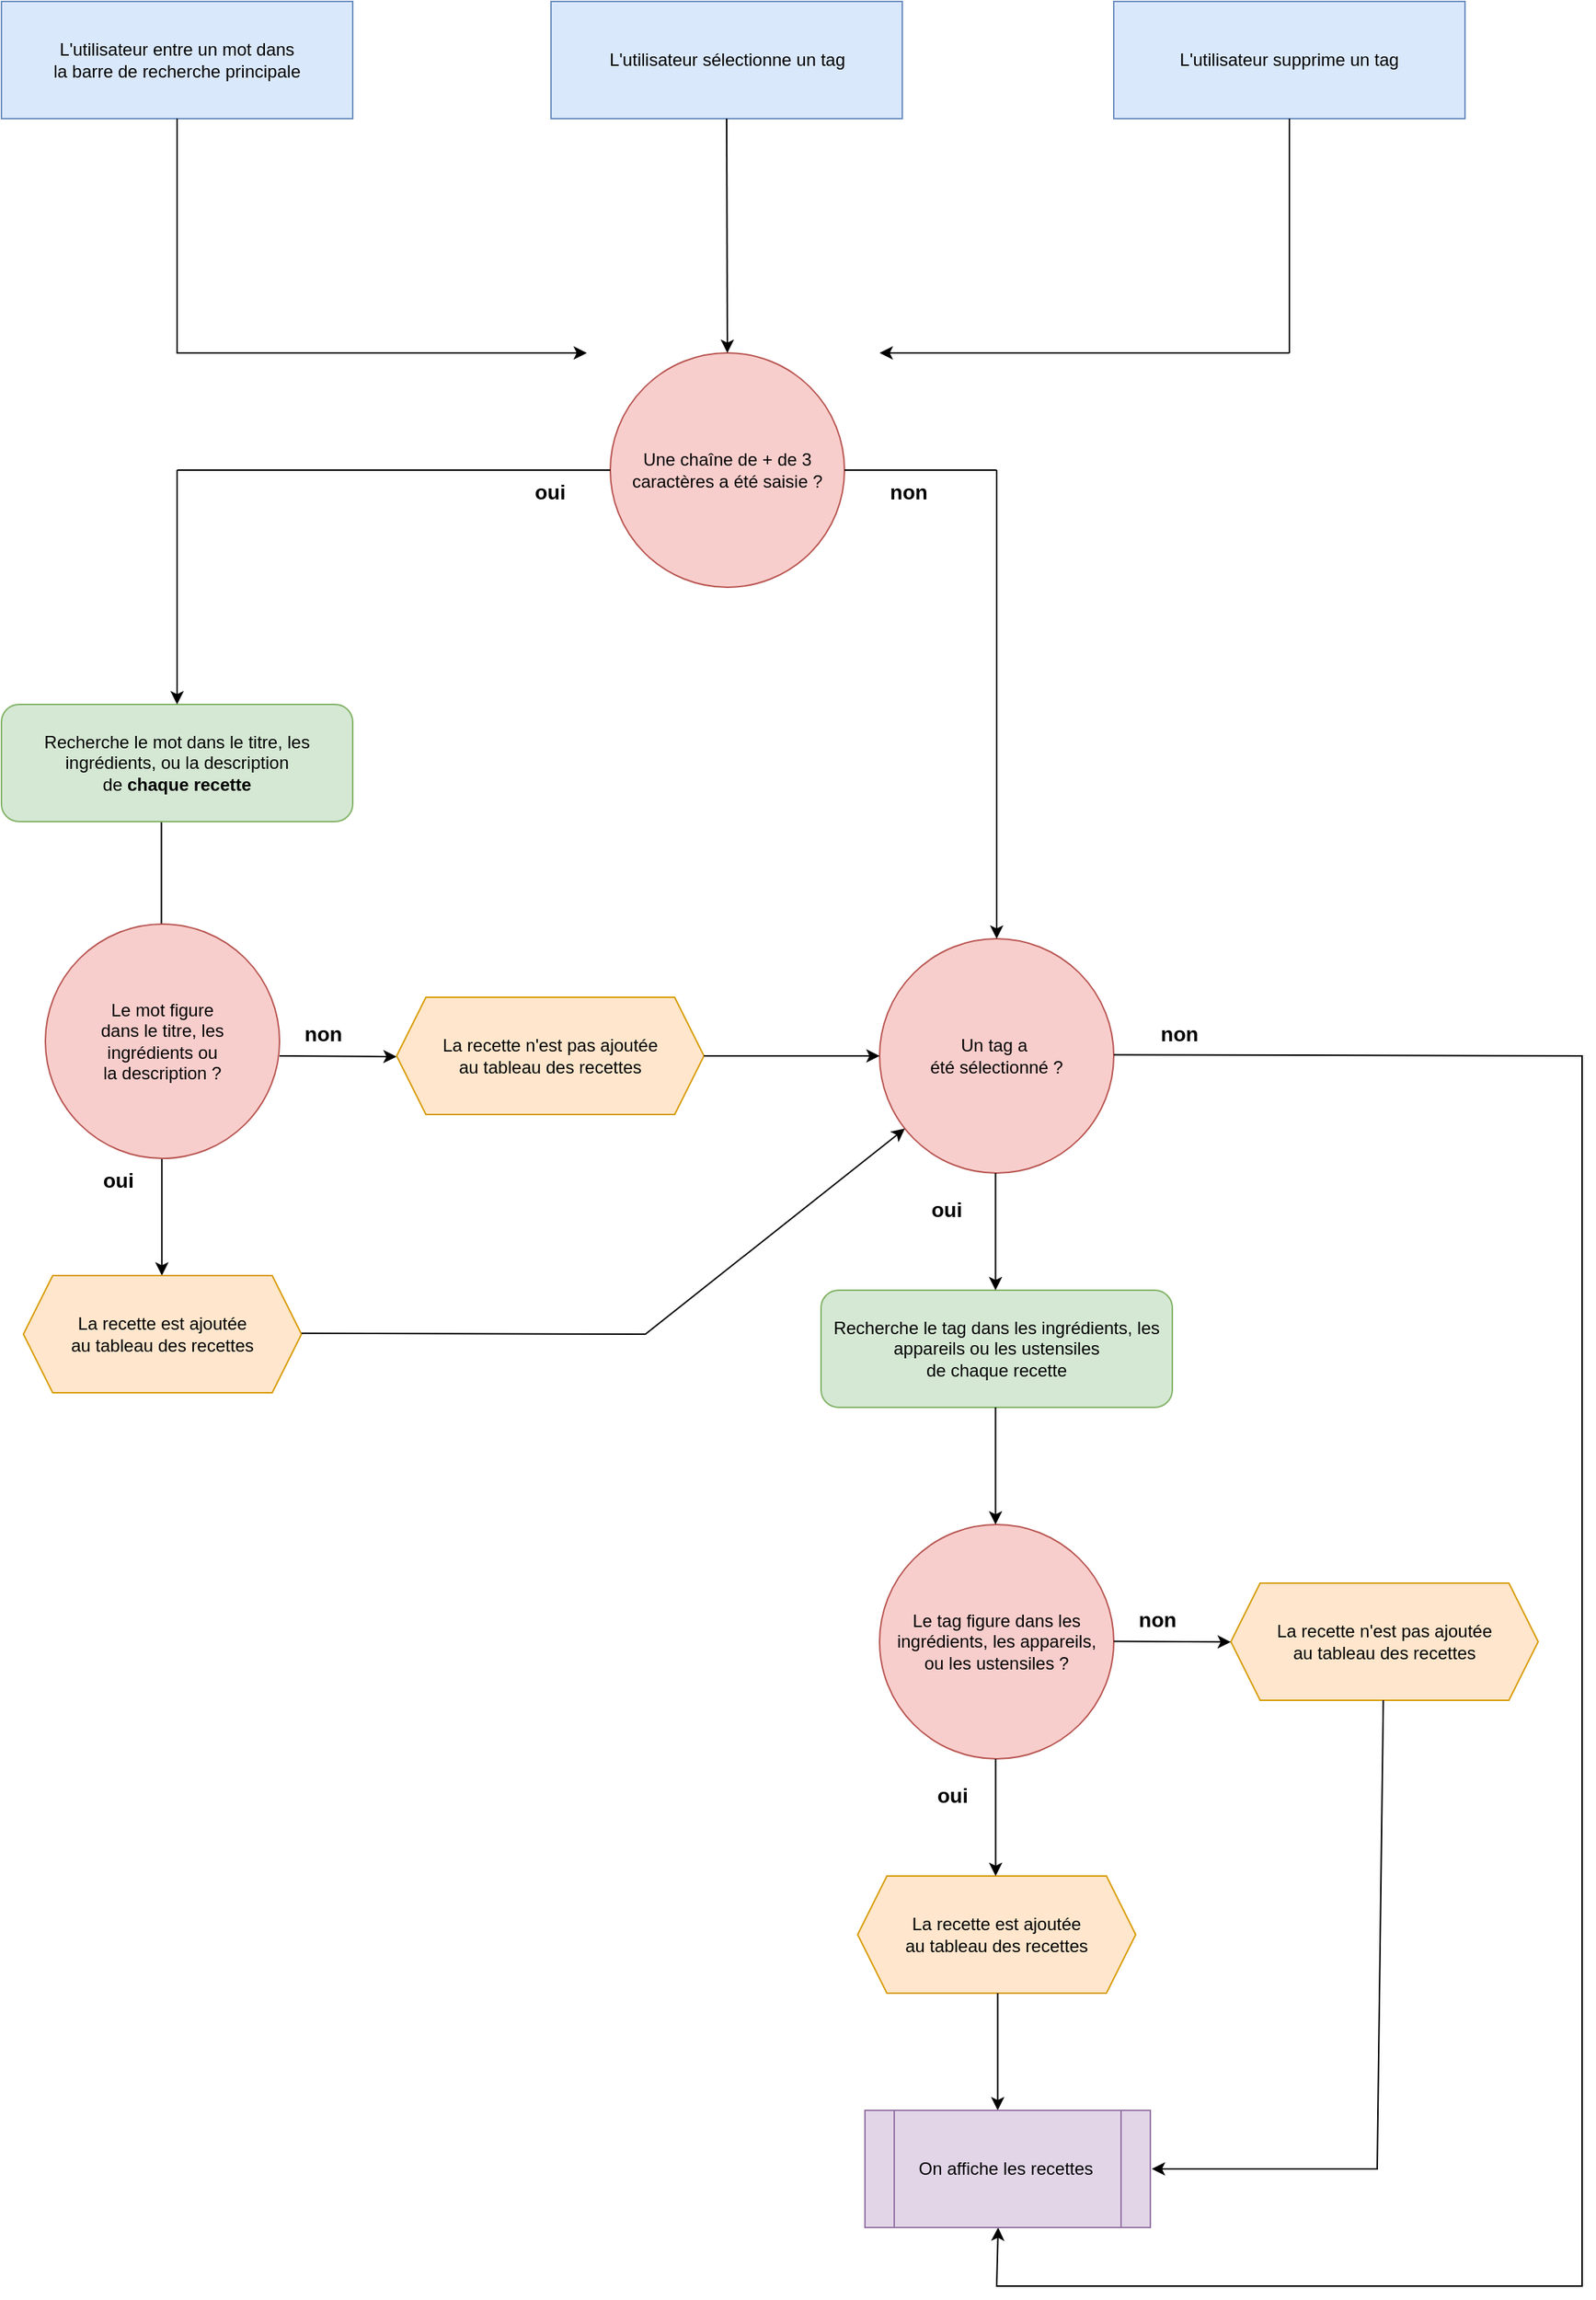 <mxfile version="20.8.13" type="github">
  <diagram id="SUC0Z8MnFJsgT6DpImHR" name="Page-1">
    <mxGraphModel dx="2669" dy="773" grid="1" gridSize="10" guides="1" tooltips="1" connect="1" arrows="1" fold="1" page="1" pageScale="1" pageWidth="1169" pageHeight="827" math="0" shadow="0">
      <root>
        <mxCell id="0" />
        <mxCell id="1" parent="0" />
        <mxCell id="g6beEZowlGTFlbzo3jG1-1" value="L&#39;utilisateur entre un mot dans &lt;br&gt;la barre de recherche principale" style="rounded=0;whiteSpace=wrap;html=1;fillColor=#dae8fc;strokeColor=#6c8ebf;" parent="1" vertex="1">
          <mxGeometry x="-1120" y="80" width="240" height="80" as="geometry" />
        </mxCell>
        <mxCell id="g6beEZowlGTFlbzo3jG1-5" value="" style="endArrow=classic;html=1;rounded=0;" parent="1" edge="1">
          <mxGeometry width="50" height="50" relative="1" as="geometry">
            <mxPoint x="-930" y="800" as="sourcePoint" />
            <mxPoint x="-850" y="800.5" as="targetPoint" />
          </mxGeometry>
        </mxCell>
        <mxCell id="g6beEZowlGTFlbzo3jG1-6" value="" style="endArrow=classic;html=1;rounded=0;" parent="1" edge="1">
          <mxGeometry width="50" height="50" relative="1" as="geometry">
            <mxPoint x="-1010.38" y="870" as="sourcePoint" />
            <mxPoint x="-1010.38" y="950" as="targetPoint" />
          </mxGeometry>
        </mxCell>
        <mxCell id="g6beEZowlGTFlbzo3jG1-8" value="" style="endArrow=classic;html=1;rounded=0;" parent="1" edge="1">
          <mxGeometry x="-1" y="-252" width="50" height="50" relative="1" as="geometry">
            <mxPoint x="-1010.71" y="640" as="sourcePoint" />
            <mxPoint x="-1010.71" y="720" as="targetPoint" />
            <mxPoint x="223" y="-250" as="offset" />
          </mxGeometry>
        </mxCell>
        <mxCell id="g6beEZowlGTFlbzo3jG1-9" value="La recette est ajoutée &lt;br&gt;au tableau des recettes" style="shape=hexagon;perimeter=hexagonPerimeter2;whiteSpace=wrap;html=1;fixedSize=1;fillColor=#ffe6cc;strokeColor=#d79b00;" parent="1" vertex="1">
          <mxGeometry x="-1105" y="950" width="190" height="80" as="geometry" />
        </mxCell>
        <mxCell id="g6beEZowlGTFlbzo3jG1-11" value="oui" style="text;html=1;strokeColor=none;fillColor=none;align=center;verticalAlign=middle;whiteSpace=wrap;rounded=0;fontStyle=1;fontSize=14;" parent="1" vertex="1">
          <mxGeometry x="-1070" y="870" width="60" height="30" as="geometry" />
        </mxCell>
        <mxCell id="g6beEZowlGTFlbzo3jG1-12" value="&lt;font style=&quot;font-size: 14px;&quot;&gt;non&lt;/font&gt;" style="text;html=1;strokeColor=none;fillColor=none;align=center;verticalAlign=middle;whiteSpace=wrap;rounded=0;fontStyle=1" parent="1" vertex="1">
          <mxGeometry x="-930" y="770" width="60" height="30" as="geometry" />
        </mxCell>
        <mxCell id="g6beEZowlGTFlbzo3jG1-17" value="Recherche le mot dans le titre, les ingrédients, ou la description &lt;br&gt;de &lt;b&gt;chaque recette&lt;/b&gt;" style="rounded=1;whiteSpace=wrap;html=1;fillColor=#d5e8d4;strokeColor=#82b366;" parent="1" vertex="1">
          <mxGeometry x="-1120" y="560" width="240" height="80" as="geometry" />
        </mxCell>
        <mxCell id="nc0PrxtWMejWjlRWJBwD-1" value="La recette n&#39;est pas ajoutée &lt;br&gt;au tableau des recettes" style="shape=hexagon;perimeter=hexagonPerimeter2;whiteSpace=wrap;html=1;fixedSize=1;fillColor=#ffe6cc;strokeColor=#d79b00;" parent="1" vertex="1">
          <mxGeometry x="-850" y="760" width="210" height="80" as="geometry" />
        </mxCell>
        <mxCell id="Jq_20eOq4yTFY3gnxJC6-1" value="L&#39;utilisateur sélectionne un tag" style="rounded=0;whiteSpace=wrap;html=1;fillColor=#dae8fc;strokeColor=#6c8ebf;" parent="1" vertex="1">
          <mxGeometry x="-744.5" y="80" width="240" height="80" as="geometry" />
        </mxCell>
        <mxCell id="Jq_20eOq4yTFY3gnxJC6-2" value="L&#39;utilisateur supprime un tag" style="rounded=0;whiteSpace=wrap;html=1;fillColor=#dae8fc;strokeColor=#6c8ebf;" parent="1" vertex="1">
          <mxGeometry x="-360" y="80" width="240" height="80" as="geometry" />
        </mxCell>
        <mxCell id="Jq_20eOq4yTFY3gnxJC6-4" value="Une chaîne de + de 3 caractères a été saisie ?" style="ellipse;whiteSpace=wrap;html=1;aspect=fixed;fillColor=#f8cecc;strokeColor=#b85450;" parent="1" vertex="1">
          <mxGeometry x="-704" y="320" width="160" height="160" as="geometry" />
        </mxCell>
        <mxCell id="Jq_20eOq4yTFY3gnxJC6-5" value="Le mot figure&lt;br style=&quot;border-color: var(--border-color);&quot;&gt;dans le titre, les &lt;br&gt;ingrédients ou&lt;br style=&quot;border-color: var(--border-color);&quot;&gt;la description&amp;nbsp;?" style="ellipse;whiteSpace=wrap;html=1;aspect=fixed;fillColor=#f8cecc;strokeColor=#b85450;" parent="1" vertex="1">
          <mxGeometry x="-1090" y="710" width="160" height="160" as="geometry" />
        </mxCell>
        <mxCell id="Jq_20eOq4yTFY3gnxJC6-6" value="Un tag a&amp;nbsp;&lt;br&gt;été sélectionné ?" style="ellipse;whiteSpace=wrap;html=1;aspect=fixed;fillColor=#f8cecc;strokeColor=#b85450;" parent="1" vertex="1">
          <mxGeometry x="-520" y="720" width="160" height="160" as="geometry" />
        </mxCell>
        <mxCell id="Jq_20eOq4yTFY3gnxJC6-7" value="" style="endArrow=classic;html=1;rounded=0;entryX=0.5;entryY=0;entryDx=0;entryDy=0;" parent="1" target="g6beEZowlGTFlbzo3jG1-17" edge="1">
          <mxGeometry width="50" height="50" relative="1" as="geometry">
            <mxPoint x="-1000" y="400" as="sourcePoint" />
            <mxPoint x="-650" y="520" as="targetPoint" />
          </mxGeometry>
        </mxCell>
        <mxCell id="Jq_20eOq4yTFY3gnxJC6-8" value="" style="endArrow=none;html=1;rounded=0;entryX=0;entryY=0.5;entryDx=0;entryDy=0;" parent="1" target="Jq_20eOq4yTFY3gnxJC6-4" edge="1">
          <mxGeometry width="50" height="50" relative="1" as="geometry">
            <mxPoint x="-1000" y="400" as="sourcePoint" />
            <mxPoint x="-650" y="520" as="targetPoint" />
          </mxGeometry>
        </mxCell>
        <mxCell id="Jq_20eOq4yTFY3gnxJC6-9" value="" style="endArrow=classic;html=1;rounded=0;exitX=0.5;exitY=1;exitDx=0;exitDy=0;" parent="1" source="g6beEZowlGTFlbzo3jG1-1" edge="1">
          <mxGeometry width="50" height="50" relative="1" as="geometry">
            <mxPoint x="-1000" y="290" as="sourcePoint" />
            <mxPoint x="-720" y="320" as="targetPoint" />
            <Array as="points">
              <mxPoint x="-1000" y="320" />
            </Array>
          </mxGeometry>
        </mxCell>
        <mxCell id="Jq_20eOq4yTFY3gnxJC6-10" value="" style="endArrow=classic;html=1;rounded=0;entryX=0.5;entryY=0;entryDx=0;entryDy=0;exitX=0.5;exitY=1;exitDx=0;exitDy=0;" parent="1" source="Jq_20eOq4yTFY3gnxJC6-1" target="Jq_20eOq4yTFY3gnxJC6-4" edge="1">
          <mxGeometry width="50" height="50" relative="1" as="geometry">
            <mxPoint x="-670" y="170" as="sourcePoint" />
            <mxPoint x="-360" y="110" as="targetPoint" />
          </mxGeometry>
        </mxCell>
        <mxCell id="Jq_20eOq4yTFY3gnxJC6-12" value="" style="endArrow=none;html=1;rounded=0;exitX=0.5;exitY=1;exitDx=0;exitDy=0;" parent="1" source="Jq_20eOq4yTFY3gnxJC6-2" edge="1">
          <mxGeometry width="50" height="50" relative="1" as="geometry">
            <mxPoint x="-610" y="180" as="sourcePoint" />
            <mxPoint x="-240" y="320" as="targetPoint" />
          </mxGeometry>
        </mxCell>
        <mxCell id="Jq_20eOq4yTFY3gnxJC6-14" value="" style="endArrow=classic;html=1;rounded=0;" parent="1" edge="1">
          <mxGeometry width="50" height="50" relative="1" as="geometry">
            <mxPoint x="-240" y="320" as="sourcePoint" />
            <mxPoint x="-520" y="320" as="targetPoint" />
          </mxGeometry>
        </mxCell>
        <mxCell id="Jq_20eOq4yTFY3gnxJC6-15" value="oui" style="text;html=1;strokeColor=none;fillColor=none;align=center;verticalAlign=middle;whiteSpace=wrap;rounded=0;fontStyle=1;fontSize=14;" parent="1" vertex="1">
          <mxGeometry x="-775" y="400" width="60" height="30" as="geometry" />
        </mxCell>
        <mxCell id="Jq_20eOq4yTFY3gnxJC6-17" value="" style="endArrow=none;html=1;rounded=0;exitX=1;exitY=0.5;exitDx=0;exitDy=0;" parent="1" source="Jq_20eOq4yTFY3gnxJC6-4" edge="1">
          <mxGeometry width="50" height="50" relative="1" as="geometry">
            <mxPoint x="-730" y="460" as="sourcePoint" />
            <mxPoint x="-440" y="400" as="targetPoint" />
          </mxGeometry>
        </mxCell>
        <mxCell id="Jq_20eOq4yTFY3gnxJC6-18" value="" style="endArrow=classic;html=1;rounded=0;entryX=0.5;entryY=0;entryDx=0;entryDy=0;" parent="1" target="Jq_20eOq4yTFY3gnxJC6-6" edge="1">
          <mxGeometry width="50" height="50" relative="1" as="geometry">
            <mxPoint x="-440" y="400" as="sourcePoint" />
            <mxPoint x="-680" y="410" as="targetPoint" />
          </mxGeometry>
        </mxCell>
        <mxCell id="Jq_20eOq4yTFY3gnxJC6-19" value="non" style="text;html=1;strokeColor=none;fillColor=none;align=center;verticalAlign=middle;whiteSpace=wrap;rounded=0;fontStyle=1;fontSize=14;" parent="1" vertex="1">
          <mxGeometry x="-530" y="400" width="60" height="30" as="geometry" />
        </mxCell>
        <mxCell id="Jq_20eOq4yTFY3gnxJC6-21" value="Recherche le tag dans les ingrédients, les appareils ou les ustensiles&lt;br&gt;de chaque recette" style="rounded=1;whiteSpace=wrap;html=1;fillColor=#d5e8d4;strokeColor=#82b366;" parent="1" vertex="1">
          <mxGeometry x="-560" y="960" width="240" height="80" as="geometry" />
        </mxCell>
        <mxCell id="Jq_20eOq4yTFY3gnxJC6-22" value="Le tag figure dans les ingrédients, les appareils, &lt;br&gt;ou les ustensiles ?" style="ellipse;whiteSpace=wrap;html=1;aspect=fixed;fillColor=#f8cecc;strokeColor=#b85450;" parent="1" vertex="1">
          <mxGeometry x="-520" y="1120" width="160" height="160" as="geometry" />
        </mxCell>
        <mxCell id="Jq_20eOq4yTFY3gnxJC6-23" value="" style="endArrow=classic;html=1;rounded=0;" parent="1" edge="1">
          <mxGeometry width="50" height="50" relative="1" as="geometry">
            <mxPoint x="-440.77" y="880.0" as="sourcePoint" />
            <mxPoint x="-440.77" y="960.0" as="targetPoint" />
          </mxGeometry>
        </mxCell>
        <mxCell id="Jq_20eOq4yTFY3gnxJC6-24" value="" style="endArrow=classic;html=1;rounded=0;" parent="1" edge="1">
          <mxGeometry width="50" height="50" relative="1" as="geometry">
            <mxPoint x="-440.77" y="1040.0" as="sourcePoint" />
            <mxPoint x="-440.77" y="1120.0" as="targetPoint" />
          </mxGeometry>
        </mxCell>
        <mxCell id="Jq_20eOq4yTFY3gnxJC6-25" value="La recette est ajoutée &lt;br&gt;au tableau des recettes" style="shape=hexagon;perimeter=hexagonPerimeter2;whiteSpace=wrap;html=1;fixedSize=1;fillColor=#ffe6cc;strokeColor=#d79b00;" parent="1" vertex="1">
          <mxGeometry x="-535" y="1360" width="190" height="80" as="geometry" />
        </mxCell>
        <mxCell id="Jq_20eOq4yTFY3gnxJC6-28" value="oui" style="text;html=1;strokeColor=none;fillColor=none;align=center;verticalAlign=middle;whiteSpace=wrap;rounded=0;fontStyle=1;fontSize=14;" parent="1" vertex="1">
          <mxGeometry x="-504.5" y="890" width="60" height="30" as="geometry" />
        </mxCell>
        <mxCell id="Jq_20eOq4yTFY3gnxJC6-29" value="" style="endArrow=classic;html=1;rounded=0;" parent="1" edge="1">
          <mxGeometry width="50" height="50" relative="1" as="geometry">
            <mxPoint x="-440.71" y="1280.0" as="sourcePoint" />
            <mxPoint x="-440.71" y="1360.0" as="targetPoint" />
          </mxGeometry>
        </mxCell>
        <mxCell id="Jq_20eOq4yTFY3gnxJC6-31" value="oui" style="text;html=1;strokeColor=none;fillColor=none;align=center;verticalAlign=middle;whiteSpace=wrap;rounded=0;fontStyle=1;fontSize=14;" parent="1" vertex="1">
          <mxGeometry x="-500" y="1290" width="60" height="30" as="geometry" />
        </mxCell>
        <mxCell id="Jq_20eOq4yTFY3gnxJC6-32" value="&lt;font style=&quot;font-size: 14px;&quot;&gt;non&lt;/font&gt;" style="text;html=1;strokeColor=none;fillColor=none;align=center;verticalAlign=middle;whiteSpace=wrap;rounded=0;fontStyle=1" parent="1" vertex="1">
          <mxGeometry x="-360" y="1170" width="60" height="30" as="geometry" />
        </mxCell>
        <mxCell id="Jq_20eOq4yTFY3gnxJC6-33" value="La recette n&#39;est pas ajoutée &lt;br&gt;au tableau des recettes" style="shape=hexagon;perimeter=hexagonPerimeter2;whiteSpace=wrap;html=1;fixedSize=1;fillColor=#ffe6cc;strokeColor=#d79b00;" parent="1" vertex="1">
          <mxGeometry x="-280" y="1160" width="210" height="80" as="geometry" />
        </mxCell>
        <mxCell id="Jq_20eOq4yTFY3gnxJC6-34" value="" style="endArrow=classic;html=1;rounded=0;" parent="1" edge="1">
          <mxGeometry width="50" height="50" relative="1" as="geometry">
            <mxPoint x="-360" y="1199.71" as="sourcePoint" />
            <mxPoint x="-280" y="1200.21" as="targetPoint" />
          </mxGeometry>
        </mxCell>
        <mxCell id="Jq_20eOq4yTFY3gnxJC6-35" value="" style="endArrow=classic;html=1;rounded=0;entryX=0;entryY=0.5;entryDx=0;entryDy=0;" parent="1" target="Jq_20eOq4yTFY3gnxJC6-6" edge="1">
          <mxGeometry width="50" height="50" relative="1" as="geometry">
            <mxPoint x="-640" y="800" as="sourcePoint" />
            <mxPoint x="-560" y="800.5" as="targetPoint" />
          </mxGeometry>
        </mxCell>
        <mxCell id="Jq_20eOq4yTFY3gnxJC6-36" value="" style="endArrow=classic;html=1;rounded=0;" parent="1" target="Jq_20eOq4yTFY3gnxJC6-6" edge="1">
          <mxGeometry width="50" height="50" relative="1" as="geometry">
            <mxPoint x="-915" y="989.33" as="sourcePoint" />
            <mxPoint x="-530" y="840" as="targetPoint" />
            <Array as="points">
              <mxPoint x="-680" y="990" />
            </Array>
          </mxGeometry>
        </mxCell>
        <mxCell id="Jq_20eOq4yTFY3gnxJC6-37" value="" style="endArrow=classic;html=1;rounded=0;entryX=0.5;entryY=1;entryDx=0;entryDy=0;" parent="1" edge="1">
          <mxGeometry width="50" height="50" relative="1" as="geometry">
            <mxPoint x="-360" y="799.23" as="sourcePoint" />
            <mxPoint x="-439" y="1600" as="targetPoint" />
            <Array as="points">
              <mxPoint x="-40" y="800" />
              <mxPoint x="-40" y="1640" />
              <mxPoint x="-440" y="1640" />
            </Array>
          </mxGeometry>
        </mxCell>
        <mxCell id="Jq_20eOq4yTFY3gnxJC6-39" value="&lt;font style=&quot;font-size: 14px;&quot;&gt;non&lt;/font&gt;" style="text;html=1;strokeColor=none;fillColor=none;align=center;verticalAlign=middle;whiteSpace=wrap;rounded=0;fontStyle=1" parent="1" vertex="1">
          <mxGeometry x="-345" y="770" width="60" height="30" as="geometry" />
        </mxCell>
        <mxCell id="Jq_20eOq4yTFY3gnxJC6-42" value="" style="endArrow=classic;html=1;rounded=0;" parent="1" edge="1">
          <mxGeometry width="50" height="50" relative="1" as="geometry">
            <mxPoint x="-439.29" y="1440.0" as="sourcePoint" />
            <mxPoint x="-439.29" y="1520.0" as="targetPoint" />
          </mxGeometry>
        </mxCell>
        <mxCell id="Jq_20eOq4yTFY3gnxJC6-44" value="" style="endArrow=classic;html=1;rounded=0;entryX=1;entryY=0.5;entryDx=0;entryDy=0;" parent="1" edge="1">
          <mxGeometry width="50" height="50" relative="1" as="geometry">
            <mxPoint x="-175.83" y="1240.0" as="sourcePoint" />
            <mxPoint x="-334" y="1560" as="targetPoint" />
            <Array as="points">
              <mxPoint x="-180" y="1560" />
            </Array>
          </mxGeometry>
        </mxCell>
        <mxCell id="Jq_20eOq4yTFY3gnxJC6-46" value="On affiche les recettes&amp;nbsp;" style="shape=process;whiteSpace=wrap;html=1;backgroundOutline=1;fillColor=#e1d5e7;strokeColor=#9673a6;" parent="1" vertex="1">
          <mxGeometry x="-530" y="1520" width="195" height="80" as="geometry" />
        </mxCell>
      </root>
    </mxGraphModel>
  </diagram>
</mxfile>
